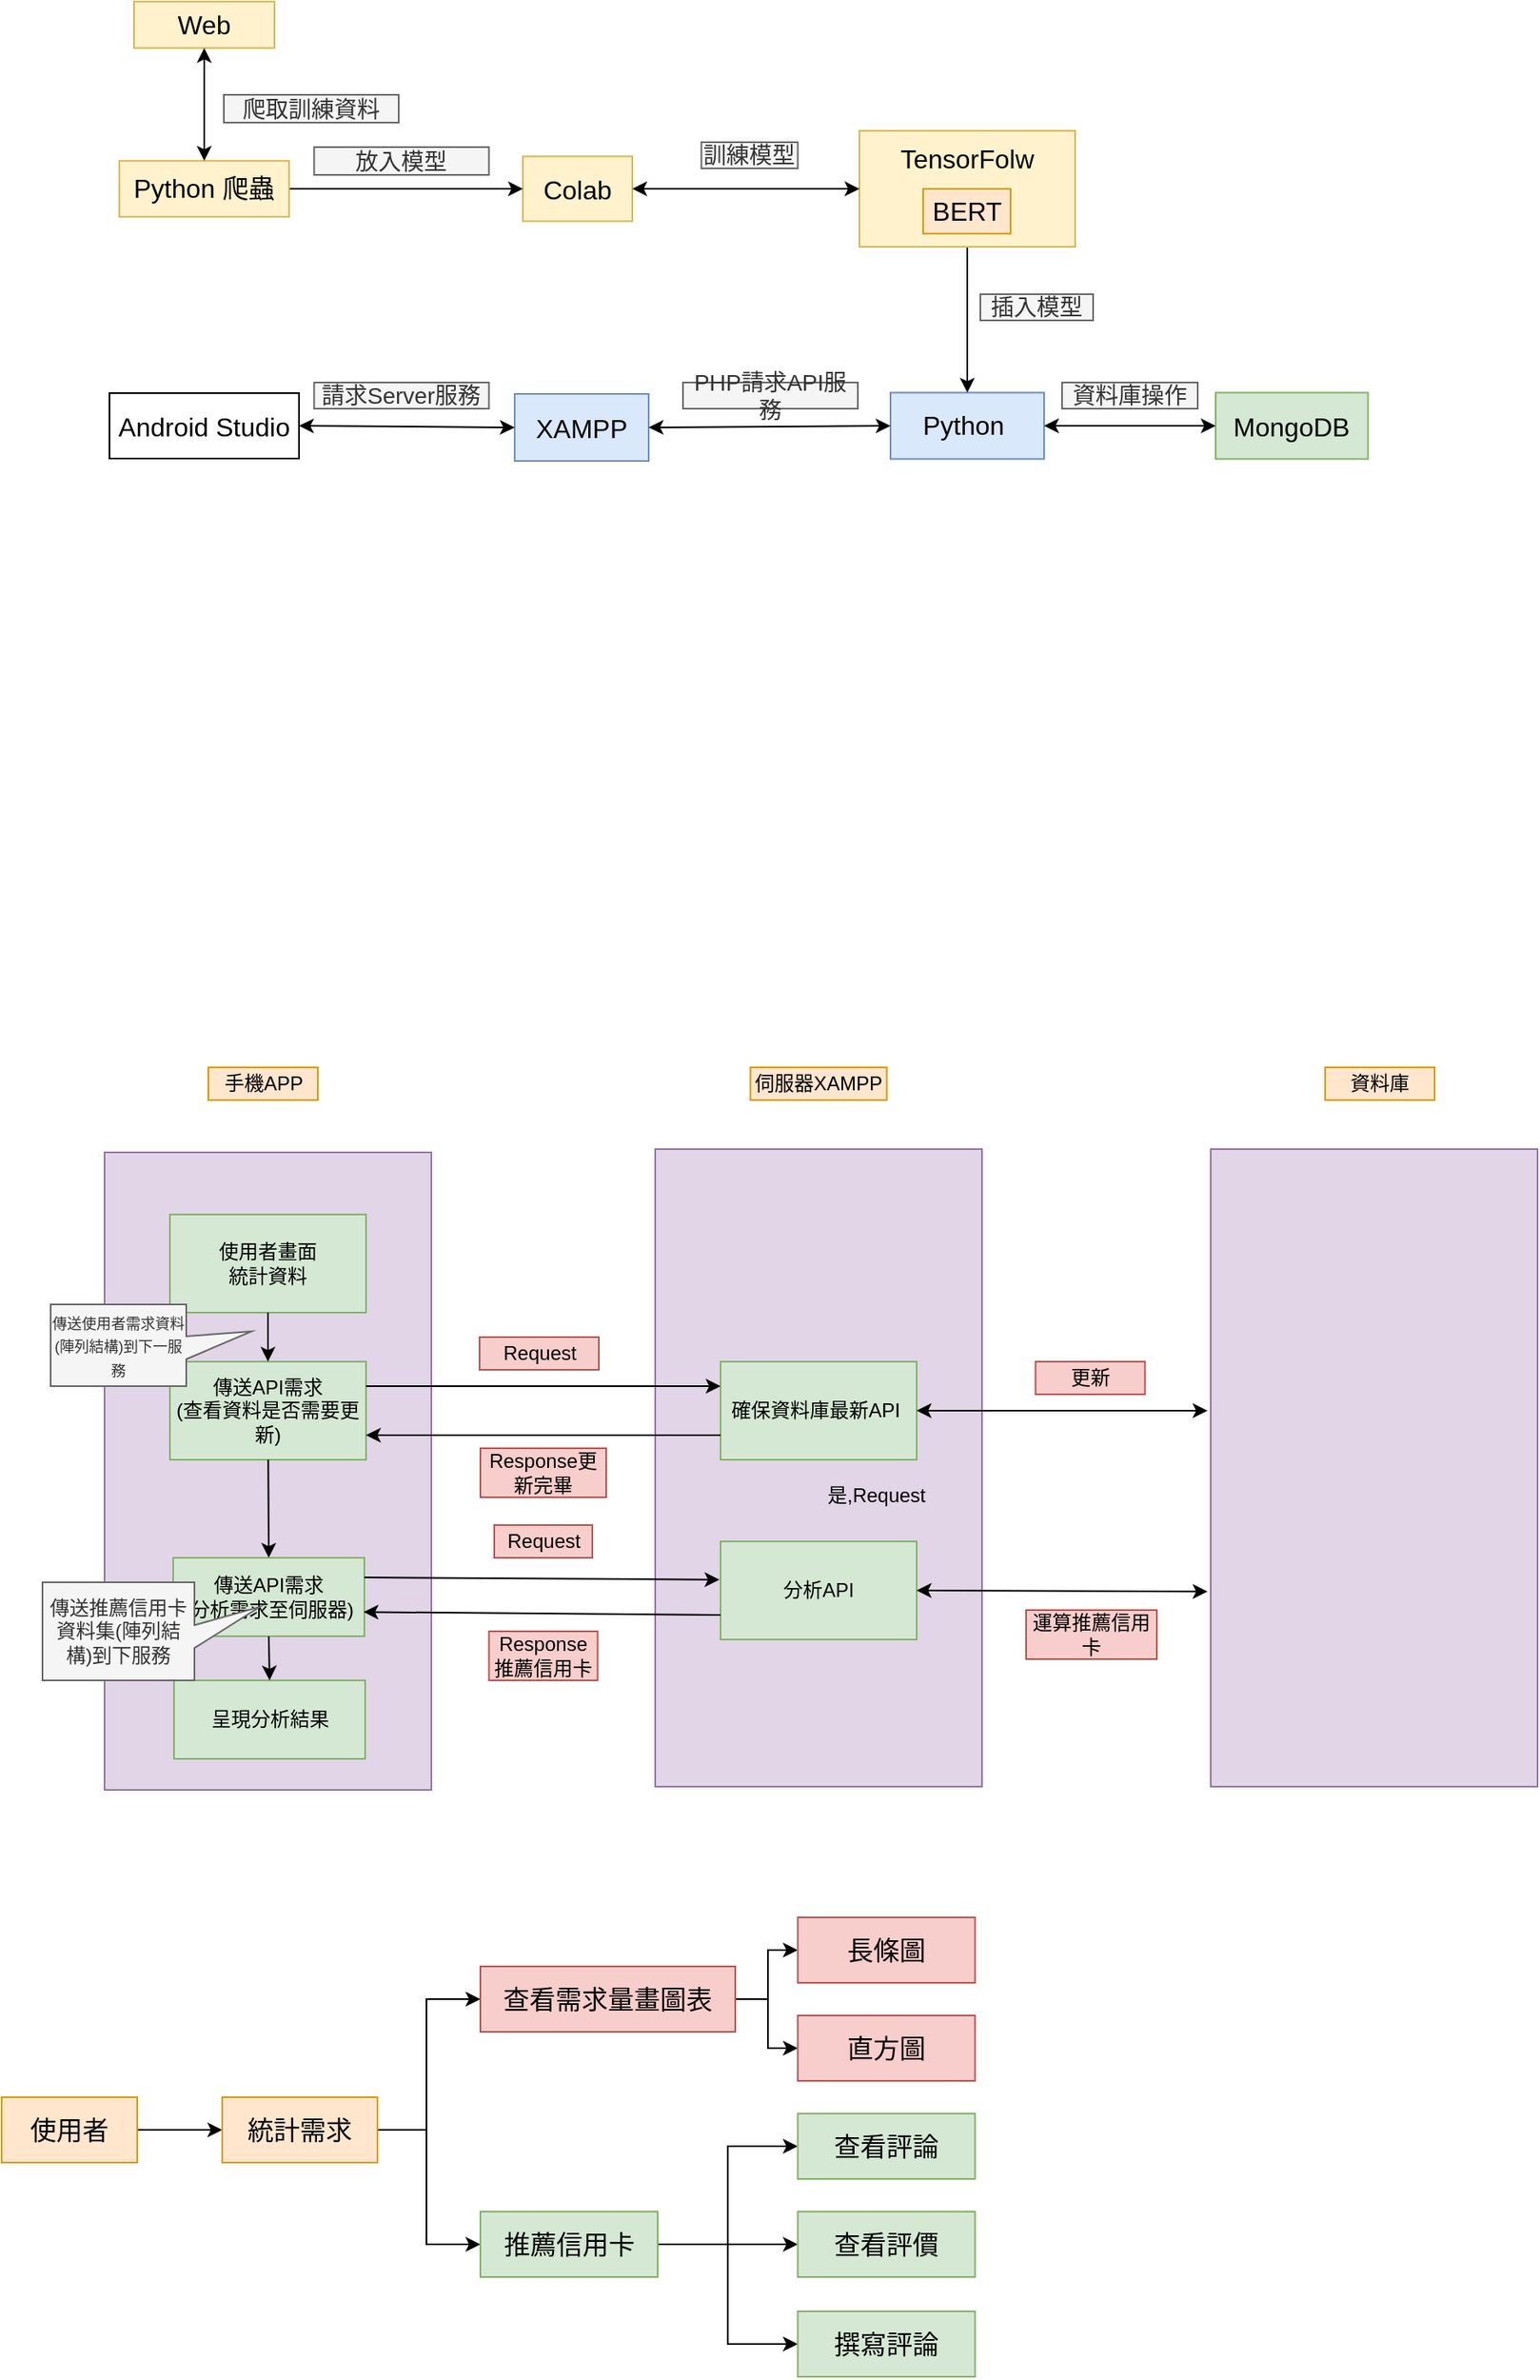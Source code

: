 <mxfile version="13.8.8" type="github">
  <diagram id="WoF5ZmT5TutVCkL6loxM" name="Page-1">
    <mxGraphModel dx="1649" dy="1345" grid="0" gridSize="10" guides="1" tooltips="1" connect="1" arrows="1" fold="1" page="0" pageScale="1" pageWidth="827" pageHeight="1169" math="0" shadow="0">
      <root>
        <mxCell id="0" />
        <mxCell id="1" parent="0" />
        <mxCell id="VNFoR2ObTazX-s3HmkAG-1" value="" style="rounded=0;whiteSpace=wrap;html=1;fillColor=#e1d5e7;strokeColor=#9673a6;" parent="1" vertex="1">
          <mxGeometry x="-677" y="112" width="200" height="390" as="geometry" />
        </mxCell>
        <mxCell id="VNFoR2ObTazX-s3HmkAG-2" value="使用者畫面&lt;br&gt;統計資料" style="rounded=0;whiteSpace=wrap;html=1;fillColor=#d5e8d4;strokeColor=#82b366;" parent="1" vertex="1">
          <mxGeometry x="-637" y="150" width="120" height="60" as="geometry" />
        </mxCell>
        <mxCell id="VNFoR2ObTazX-s3HmkAG-3" value="傳送API需求&lt;br&gt;(查看資料是否需要更新)" style="rounded=0;whiteSpace=wrap;html=1;fillColor=#d5e8d4;strokeColor=#82b366;" parent="1" vertex="1">
          <mxGeometry x="-637" y="240" width="120" height="60" as="geometry" />
        </mxCell>
        <mxCell id="VNFoR2ObTazX-s3HmkAG-11" value="傳送API需求&lt;br&gt;(分析需求至伺服器)" style="rounded=0;whiteSpace=wrap;html=1;fillColor=#d5e8d4;strokeColor=#82b366;" parent="1" vertex="1">
          <mxGeometry x="-635" y="360" width="117" height="48" as="geometry" />
        </mxCell>
        <mxCell id="VNFoR2ObTazX-s3HmkAG-14" value="" style="endArrow=classic;html=1;entryX=0.5;entryY=0;entryDx=0;entryDy=0;" parent="1" source="VNFoR2ObTazX-s3HmkAG-3" target="VNFoR2ObTazX-s3HmkAG-11" edge="1">
          <mxGeometry width="50" height="50" relative="1" as="geometry">
            <mxPoint x="-590" y="395" as="sourcePoint" />
            <mxPoint x="-437" y="410" as="targetPoint" />
          </mxGeometry>
        </mxCell>
        <mxCell id="VNFoR2ObTazX-s3HmkAG-15" value="" style="endArrow=classic;html=1;exitX=0.5;exitY=1;exitDx=0;exitDy=0;entryX=0.5;entryY=0;entryDx=0;entryDy=0;" parent="1" source="VNFoR2ObTazX-s3HmkAG-2" target="VNFoR2ObTazX-s3HmkAG-3" edge="1">
          <mxGeometry width="50" height="50" relative="1" as="geometry">
            <mxPoint x="-507" y="370" as="sourcePoint" />
            <mxPoint x="-457" y="320" as="targetPoint" />
          </mxGeometry>
        </mxCell>
        <mxCell id="FRtovLbCStBQHOzKUFMC-1" value="手機APP" style="text;html=1;strokeColor=#d79b00;fillColor=#ffe6cc;align=center;verticalAlign=middle;whiteSpace=wrap;rounded=0;" parent="1" vertex="1">
          <mxGeometry x="-613.5" y="60" width="67" height="20" as="geometry" />
        </mxCell>
        <mxCell id="FRtovLbCStBQHOzKUFMC-2" value="" style="rounded=0;whiteSpace=wrap;html=1;fillColor=#e1d5e7;strokeColor=#9673a6;" parent="1" vertex="1">
          <mxGeometry x="-340" y="110" width="200" height="390" as="geometry" />
        </mxCell>
        <mxCell id="FRtovLbCStBQHOzKUFMC-5" value="伺服器XAMPP" style="text;html=1;strokeColor=#d79b00;fillColor=#ffe6cc;align=center;verticalAlign=middle;whiteSpace=wrap;rounded=0;" parent="1" vertex="1">
          <mxGeometry x="-281.75" y="60" width="83.5" height="20" as="geometry" />
        </mxCell>
        <mxCell id="FRtovLbCStBQHOzKUFMC-6" value="確保資料庫最新API&amp;nbsp;" style="rounded=0;whiteSpace=wrap;html=1;fillColor=#d5e8d4;strokeColor=#82b366;" parent="1" vertex="1">
          <mxGeometry x="-300" y="240" width="120" height="60" as="geometry" />
        </mxCell>
        <mxCell id="FRtovLbCStBQHOzKUFMC-7" value="" style="endArrow=classic;html=1;exitX=1;exitY=0.25;exitDx=0;exitDy=0;entryX=0;entryY=0.25;entryDx=0;entryDy=0;" parent="1" source="VNFoR2ObTazX-s3HmkAG-3" target="FRtovLbCStBQHOzKUFMC-6" edge="1">
          <mxGeometry width="50" height="50" relative="1" as="geometry">
            <mxPoint x="-400" y="300" as="sourcePoint" />
            <mxPoint x="-350" y="250" as="targetPoint" />
          </mxGeometry>
        </mxCell>
        <mxCell id="FRtovLbCStBQHOzKUFMC-9" value="Request" style="text;html=1;strokeColor=#b85450;fillColor=#f8cecc;align=center;verticalAlign=middle;whiteSpace=wrap;rounded=0;" parent="1" vertex="1">
          <mxGeometry x="-447.5" y="225" width="73" height="20" as="geometry" />
        </mxCell>
        <mxCell id="FRtovLbCStBQHOzKUFMC-11" value="" style="rounded=0;whiteSpace=wrap;html=1;fillColor=#e1d5e7;strokeColor=#9673a6;" parent="1" vertex="1">
          <mxGeometry y="110" width="200" height="390" as="geometry" />
        </mxCell>
        <mxCell id="FRtovLbCStBQHOzKUFMC-12" value="資料庫" style="text;html=1;strokeColor=#d79b00;fillColor=#ffe6cc;align=center;verticalAlign=middle;whiteSpace=wrap;rounded=0;" parent="1" vertex="1">
          <mxGeometry x="70" y="60" width="67" height="20" as="geometry" />
        </mxCell>
        <mxCell id="FRtovLbCStBQHOzKUFMC-15" value="更新" style="text;html=1;strokeColor=#b85450;fillColor=#f8cecc;align=center;verticalAlign=middle;whiteSpace=wrap;rounded=0;" parent="1" vertex="1">
          <mxGeometry x="-107.25" y="240" width="67" height="20" as="geometry" />
        </mxCell>
        <mxCell id="FRtovLbCStBQHOzKUFMC-16" value="" style="endArrow=classic;html=1;exitX=0;exitY=0.75;exitDx=0;exitDy=0;entryX=1;entryY=0.75;entryDx=0;entryDy=0;" parent="1" source="FRtovLbCStBQHOzKUFMC-6" target="VNFoR2ObTazX-s3HmkAG-3" edge="1">
          <mxGeometry width="50" height="50" relative="1" as="geometry">
            <mxPoint x="-310" y="400" as="sourcePoint" />
            <mxPoint x="-260" y="350" as="targetPoint" />
          </mxGeometry>
        </mxCell>
        <mxCell id="FRtovLbCStBQHOzKUFMC-18" value="Response更新完畢" style="text;html=1;strokeColor=#b85450;fillColor=#f8cecc;align=center;verticalAlign=middle;whiteSpace=wrap;rounded=0;" parent="1" vertex="1">
          <mxGeometry x="-447" y="293" width="77" height="30" as="geometry" />
        </mxCell>
        <mxCell id="FRtovLbCStBQHOzKUFMC-21" value="是,Request" style="text;html=1;strokeColor=none;fillColor=none;align=center;verticalAlign=middle;whiteSpace=wrap;rounded=0;" parent="1" vertex="1">
          <mxGeometry x="-238" y="312" width="67" height="20" as="geometry" />
        </mxCell>
        <mxCell id="W2er6BLF-ta4w28NbpeV-1" value="分析API" style="rounded=0;whiteSpace=wrap;html=1;fillColor=#d5e8d4;strokeColor=#82b366;" parent="1" vertex="1">
          <mxGeometry x="-300" y="350" width="120" height="60" as="geometry" />
        </mxCell>
        <mxCell id="W2er6BLF-ta4w28NbpeV-3" value="呈現分析結果" style="rounded=0;whiteSpace=wrap;html=1;fillColor=#d5e8d4;strokeColor=#82b366;" parent="1" vertex="1">
          <mxGeometry x="-634.5" y="435" width="117" height="48" as="geometry" />
        </mxCell>
        <mxCell id="FRzy9sZfNlli9XELEmmy-1" value="" style="endArrow=classic;html=1;exitX=1;exitY=0.25;exitDx=0;exitDy=0;entryX=-0.006;entryY=0.39;entryDx=0;entryDy=0;entryPerimeter=0;" parent="1" source="VNFoR2ObTazX-s3HmkAG-11" target="W2er6BLF-ta4w28NbpeV-1" edge="1">
          <mxGeometry width="50" height="50" relative="1" as="geometry">
            <mxPoint x="-260" y="320" as="sourcePoint" />
            <mxPoint x="-210" y="270" as="targetPoint" />
          </mxGeometry>
        </mxCell>
        <mxCell id="FRzy9sZfNlli9XELEmmy-4" value="" style="endArrow=classic;html=1;exitX=0;exitY=0.75;exitDx=0;exitDy=0;entryX=0.996;entryY=0.691;entryDx=0;entryDy=0;entryPerimeter=0;" parent="1" source="W2er6BLF-ta4w28NbpeV-1" target="VNFoR2ObTazX-s3HmkAG-11" edge="1">
          <mxGeometry width="50" height="50" relative="1" as="geometry">
            <mxPoint x="-260" y="320" as="sourcePoint" />
            <mxPoint x="-500" y="396" as="targetPoint" />
          </mxGeometry>
        </mxCell>
        <mxCell id="FRzy9sZfNlli9XELEmmy-7" value="" style="endArrow=classic;startArrow=classic;html=1;exitX=1;exitY=0.5;exitDx=0;exitDy=0;entryX=-0.01;entryY=0.694;entryDx=0;entryDy=0;entryPerimeter=0;" parent="1" source="W2er6BLF-ta4w28NbpeV-1" target="FRtovLbCStBQHOzKUFMC-11" edge="1">
          <mxGeometry width="50" height="50" relative="1" as="geometry">
            <mxPoint x="-240" y="380" as="sourcePoint" />
            <mxPoint x="-190" y="330" as="targetPoint" />
          </mxGeometry>
        </mxCell>
        <mxCell id="FRzy9sZfNlli9XELEmmy-8" value="運算推薦信用卡" style="text;html=1;strokeColor=#b85450;fillColor=#f8cecc;align=center;verticalAlign=middle;whiteSpace=wrap;rounded=0;" parent="1" vertex="1">
          <mxGeometry x="-113" y="392" width="80" height="30" as="geometry" />
        </mxCell>
        <mxCell id="FRzy9sZfNlli9XELEmmy-9" value="Request" style="text;html=1;strokeColor=#b85450;fillColor=#f8cecc;align=center;verticalAlign=middle;whiteSpace=wrap;rounded=0;" parent="1" vertex="1">
          <mxGeometry x="-438.5" y="340" width="60" height="20" as="geometry" />
        </mxCell>
        <mxCell id="FRzy9sZfNlli9XELEmmy-10" value="Response推薦信用卡" style="text;html=1;strokeColor=#b85450;fillColor=#f8cecc;align=center;verticalAlign=middle;whiteSpace=wrap;rounded=0;" parent="1" vertex="1">
          <mxGeometry x="-441.75" y="405" width="66.5" height="30" as="geometry" />
        </mxCell>
        <mxCell id="FRzy9sZfNlli9XELEmmy-11" value="" style="endArrow=classic;html=1;entryX=0.5;entryY=0;entryDx=0;entryDy=0;exitX=0.5;exitY=1;exitDx=0;exitDy=0;" parent="1" source="VNFoR2ObTazX-s3HmkAG-11" target="W2er6BLF-ta4w28NbpeV-3" edge="1">
          <mxGeometry width="50" height="50" relative="1" as="geometry">
            <mxPoint x="-240" y="380" as="sourcePoint" />
            <mxPoint x="-190" y="330" as="targetPoint" />
          </mxGeometry>
        </mxCell>
        <mxCell id="JFq6KsMxWo-ai3jtECya-2" value="&lt;font style=&quot;font-size: 9px&quot;&gt;傳送使用者需求資料(陣列結構)到下一服務&lt;br&gt;&lt;/font&gt;" style="shape=callout;whiteSpace=wrap;html=1;perimeter=calloutPerimeter;position2=0.67;size=40;position=0.33;base=14;direction=north;fillColor=#f5f5f5;strokeColor=#666666;fontColor=#333333;" parent="1" vertex="1">
          <mxGeometry x="-710" y="205" width="123" height="50" as="geometry" />
        </mxCell>
        <mxCell id="JFq6KsMxWo-ai3jtECya-4" value="傳送推薦信用卡資料集(陣列結構)到下服務" style="shape=callout;whiteSpace=wrap;html=1;perimeter=calloutPerimeter;position2=0.75;size=40;position=0.33;base=14;direction=north;fillColor=#f5f5f5;strokeColor=#666666;fontColor=#333333;" parent="1" vertex="1">
          <mxGeometry x="-715" y="375" width="133" height="60" as="geometry" />
        </mxCell>
        <mxCell id="lGjISzWLSkrpWHws6opk-56" value="" style="endArrow=classic;startArrow=classic;html=1;exitX=1;exitY=0.5;exitDx=0;exitDy=0;" parent="1" source="FRtovLbCStBQHOzKUFMC-6" edge="1">
          <mxGeometry width="50" height="50" relative="1" as="geometry">
            <mxPoint x="-180" y="380" as="sourcePoint" />
            <mxPoint x="-2" y="270" as="targetPoint" />
            <Array as="points">
              <mxPoint x="-90" y="270" />
            </Array>
          </mxGeometry>
        </mxCell>
        <mxCell id="4eBQt7F7EaI4HP-3aSG7-11" style="edgeStyle=orthogonalEdgeStyle;rounded=0;orthogonalLoop=1;jettySize=auto;html=1;exitX=1;exitY=0.5;exitDx=0;exitDy=0;entryX=0;entryY=0.5;entryDx=0;entryDy=0;" edge="1" parent="1" source="4eBQt7F7EaI4HP-3aSG7-1" target="4eBQt7F7EaI4HP-3aSG7-2">
          <mxGeometry relative="1" as="geometry" />
        </mxCell>
        <mxCell id="4eBQt7F7EaI4HP-3aSG7-1" value="&lt;font style=&quot;font-size: 16px&quot;&gt;使用者&lt;/font&gt;" style="rounded=0;whiteSpace=wrap;html=1;fillColor=#ffe6cc;strokeColor=#d79b00;" vertex="1" parent="1">
          <mxGeometry x="-740" y="690" width="83" height="40" as="geometry" />
        </mxCell>
        <mxCell id="4eBQt7F7EaI4HP-3aSG7-12" style="edgeStyle=orthogonalEdgeStyle;rounded=0;orthogonalLoop=1;jettySize=auto;html=1;exitX=1;exitY=0.5;exitDx=0;exitDy=0;entryX=0;entryY=0.5;entryDx=0;entryDy=0;" edge="1" parent="1" source="4eBQt7F7EaI4HP-3aSG7-2" target="4eBQt7F7EaI4HP-3aSG7-4">
          <mxGeometry relative="1" as="geometry">
            <mxPoint x="-480" y="803" as="targetPoint" />
            <Array as="points">
              <mxPoint x="-480" y="710" />
              <mxPoint x="-480" y="780" />
            </Array>
          </mxGeometry>
        </mxCell>
        <mxCell id="4eBQt7F7EaI4HP-3aSG7-14" style="edgeStyle=orthogonalEdgeStyle;rounded=0;orthogonalLoop=1;jettySize=auto;html=1;exitX=1;exitY=0.5;exitDx=0;exitDy=0;entryX=0;entryY=0.5;entryDx=0;entryDy=0;" edge="1" parent="1" source="4eBQt7F7EaI4HP-3aSG7-2" target="4eBQt7F7EaI4HP-3aSG7-3">
          <mxGeometry relative="1" as="geometry">
            <Array as="points">
              <mxPoint x="-480" y="710" />
              <mxPoint x="-480" y="630" />
            </Array>
          </mxGeometry>
        </mxCell>
        <mxCell id="4eBQt7F7EaI4HP-3aSG7-2" value="&lt;span style=&quot;font-size: 16px&quot;&gt;統計需求&lt;/span&gt;" style="rounded=0;whiteSpace=wrap;html=1;fillColor=#ffe6cc;strokeColor=#d79b00;" vertex="1" parent="1">
          <mxGeometry x="-605" y="690" width="95" height="40" as="geometry" />
        </mxCell>
        <mxCell id="4eBQt7F7EaI4HP-3aSG7-15" style="edgeStyle=orthogonalEdgeStyle;rounded=0;orthogonalLoop=1;jettySize=auto;html=1;exitX=1;exitY=0.5;exitDx=0;exitDy=0;entryX=0;entryY=0.5;entryDx=0;entryDy=0;" edge="1" parent="1" source="4eBQt7F7EaI4HP-3aSG7-3" target="4eBQt7F7EaI4HP-3aSG7-6">
          <mxGeometry relative="1" as="geometry" />
        </mxCell>
        <mxCell id="4eBQt7F7EaI4HP-3aSG7-16" style="edgeStyle=orthogonalEdgeStyle;rounded=0;orthogonalLoop=1;jettySize=auto;html=1;exitX=1;exitY=0.5;exitDx=0;exitDy=0;entryX=0;entryY=0.5;entryDx=0;entryDy=0;" edge="1" parent="1" source="4eBQt7F7EaI4HP-3aSG7-3" target="4eBQt7F7EaI4HP-3aSG7-7">
          <mxGeometry relative="1" as="geometry" />
        </mxCell>
        <mxCell id="4eBQt7F7EaI4HP-3aSG7-3" value="&lt;span style=&quot;font-size: 16px&quot;&gt;查看需求量畫圖表&lt;/span&gt;" style="rounded=0;whiteSpace=wrap;html=1;fillColor=#f8cecc;strokeColor=#b85450;" vertex="1" parent="1">
          <mxGeometry x="-447" y="610" width="156" height="40" as="geometry" />
        </mxCell>
        <mxCell id="4eBQt7F7EaI4HP-3aSG7-17" style="edgeStyle=orthogonalEdgeStyle;rounded=0;orthogonalLoop=1;jettySize=auto;html=1;exitX=1;exitY=0.5;exitDx=0;exitDy=0;entryX=0;entryY=0.5;entryDx=0;entryDy=0;" edge="1" parent="1" source="4eBQt7F7EaI4HP-3aSG7-4" target="4eBQt7F7EaI4HP-3aSG7-8">
          <mxGeometry relative="1" as="geometry" />
        </mxCell>
        <mxCell id="4eBQt7F7EaI4HP-3aSG7-18" style="edgeStyle=orthogonalEdgeStyle;rounded=0;orthogonalLoop=1;jettySize=auto;html=1;exitX=1;exitY=0.5;exitDx=0;exitDy=0;entryX=0;entryY=0.5;entryDx=0;entryDy=0;" edge="1" parent="1" source="4eBQt7F7EaI4HP-3aSG7-4" target="4eBQt7F7EaI4HP-3aSG7-9">
          <mxGeometry relative="1" as="geometry" />
        </mxCell>
        <mxCell id="4eBQt7F7EaI4HP-3aSG7-19" style="edgeStyle=orthogonalEdgeStyle;rounded=0;orthogonalLoop=1;jettySize=auto;html=1;exitX=1;exitY=0.5;exitDx=0;exitDy=0;entryX=0;entryY=0.5;entryDx=0;entryDy=0;" edge="1" parent="1" source="4eBQt7F7EaI4HP-3aSG7-4" target="4eBQt7F7EaI4HP-3aSG7-10">
          <mxGeometry relative="1" as="geometry" />
        </mxCell>
        <mxCell id="4eBQt7F7EaI4HP-3aSG7-4" value="&lt;span style=&quot;font-size: 16px&quot;&gt;推薦信用卡&lt;/span&gt;" style="rounded=0;whiteSpace=wrap;html=1;fillColor=#d5e8d4;strokeColor=#82b366;" vertex="1" parent="1">
          <mxGeometry x="-447" y="760" width="108.5" height="40" as="geometry" />
        </mxCell>
        <mxCell id="4eBQt7F7EaI4HP-3aSG7-6" value="&lt;span style=&quot;font-size: 16px&quot;&gt;長條圖&lt;/span&gt;" style="rounded=0;whiteSpace=wrap;html=1;fillColor=#f8cecc;strokeColor=#b85450;" vertex="1" parent="1">
          <mxGeometry x="-252.75" y="580" width="108.5" height="40" as="geometry" />
        </mxCell>
        <mxCell id="4eBQt7F7EaI4HP-3aSG7-7" value="&lt;span style=&quot;font-size: 16px&quot;&gt;直方圖&lt;/span&gt;" style="rounded=0;whiteSpace=wrap;html=1;fillColor=#f8cecc;strokeColor=#b85450;" vertex="1" parent="1">
          <mxGeometry x="-252.75" y="640" width="108.5" height="40" as="geometry" />
        </mxCell>
        <mxCell id="4eBQt7F7EaI4HP-3aSG7-8" value="&lt;span style=&quot;font-size: 16px&quot;&gt;查看評論&lt;/span&gt;" style="rounded=0;whiteSpace=wrap;html=1;fillColor=#d5e8d4;strokeColor=#82b366;" vertex="1" parent="1">
          <mxGeometry x="-252.75" y="700" width="108.5" height="40" as="geometry" />
        </mxCell>
        <mxCell id="4eBQt7F7EaI4HP-3aSG7-9" value="&lt;span style=&quot;font-size: 16px&quot;&gt;查看評價&lt;/span&gt;" style="rounded=0;whiteSpace=wrap;html=1;fillColor=#d5e8d4;strokeColor=#82b366;" vertex="1" parent="1">
          <mxGeometry x="-252.75" y="760" width="108.5" height="40" as="geometry" />
        </mxCell>
        <mxCell id="4eBQt7F7EaI4HP-3aSG7-10" value="&lt;span style=&quot;font-size: 16px&quot;&gt;撰寫評論&lt;/span&gt;" style="rounded=0;whiteSpace=wrap;html=1;fillColor=#d5e8d4;strokeColor=#82b366;" vertex="1" parent="1">
          <mxGeometry x="-252.75" y="821" width="108.5" height="40" as="geometry" />
        </mxCell>
        <mxCell id="4eBQt7F7EaI4HP-3aSG7-20" value="&lt;font style=&quot;font-size: 16px&quot;&gt;Android Studio&lt;/font&gt;" style="rounded=0;whiteSpace=wrap;html=1;" vertex="1" parent="1">
          <mxGeometry x="-674" y="-352.5" width="116" height="40" as="geometry" />
        </mxCell>
        <mxCell id="4eBQt7F7EaI4HP-3aSG7-21" value="&lt;font style=&quot;font-size: 16px&quot;&gt;XAMPP&lt;/font&gt;" style="rounded=0;whiteSpace=wrap;html=1;fillColor=#dae8fc;strokeColor=#6c8ebf;" vertex="1" parent="1">
          <mxGeometry x="-426" y="-352" width="82" height="41" as="geometry" />
        </mxCell>
        <mxCell id="4eBQt7F7EaI4HP-3aSG7-22" value="&lt;font style=&quot;font-size: 16px&quot;&gt;Python&amp;nbsp;&lt;/font&gt;" style="rounded=0;whiteSpace=wrap;html=1;fillColor=#dae8fc;strokeColor=#6c8ebf;" vertex="1" parent="1">
          <mxGeometry x="-196" y="-352.8" width="94" height="40.59" as="geometry" />
        </mxCell>
        <mxCell id="4eBQt7F7EaI4HP-3aSG7-23" value="&lt;font style=&quot;font-size: 16px&quot;&gt;MongoDB&lt;/font&gt;" style="rounded=0;whiteSpace=wrap;html=1;fillColor=#d5e8d4;strokeColor=#82b366;" vertex="1" parent="1">
          <mxGeometry x="3" y="-352.79" width="93.25" height="40.59" as="geometry" />
        </mxCell>
        <mxCell id="4eBQt7F7EaI4HP-3aSG7-24" value="&lt;font style=&quot;font-size: 16px&quot;&gt;Colab&lt;/font&gt;" style="rounded=0;whiteSpace=wrap;html=1;fillColor=#fff2cc;strokeColor=#d6b656;" vertex="1" parent="1">
          <mxGeometry x="-421" y="-497.32" width="67" height="39.64" as="geometry" />
        </mxCell>
        <mxCell id="4eBQt7F7EaI4HP-3aSG7-33" style="edgeStyle=orthogonalEdgeStyle;rounded=0;orthogonalLoop=1;jettySize=auto;html=1;exitX=0.5;exitY=1;exitDx=0;exitDy=0;" edge="1" parent="1" source="4eBQt7F7EaI4HP-3aSG7-25" target="4eBQt7F7EaI4HP-3aSG7-22">
          <mxGeometry relative="1" as="geometry" />
        </mxCell>
        <mxCell id="4eBQt7F7EaI4HP-3aSG7-25" value="" style="rounded=0;whiteSpace=wrap;html=1;fillColor=#fff2cc;strokeColor=#d6b656;" vertex="1" parent="1">
          <mxGeometry x="-215" y="-513" width="132" height="71" as="geometry" />
        </mxCell>
        <mxCell id="4eBQt7F7EaI4HP-3aSG7-26" value="&lt;font style=&quot;font-size: 16px&quot;&gt;BERT&lt;/font&gt;" style="rounded=0;whiteSpace=wrap;html=1;fillColor=#ffe6cc;strokeColor=#d79b00;" vertex="1" parent="1">
          <mxGeometry x="-176" y="-477.44" width="53.5" height="27.38" as="geometry" />
        </mxCell>
        <mxCell id="4eBQt7F7EaI4HP-3aSG7-29" value="&lt;font style=&quot;font-size: 16px&quot;&gt;TensorFolw&lt;/font&gt;" style="text;html=1;align=center;verticalAlign=middle;whiteSpace=wrap;rounded=0;fillColor=#FFF2CC;strokeColor=#FFF2CC;" vertex="1" parent="1">
          <mxGeometry x="-191" y="-506" width="84" height="20" as="geometry" />
        </mxCell>
        <mxCell id="4eBQt7F7EaI4HP-3aSG7-35" value="" style="endArrow=classic;startArrow=classic;html=1;entryX=0;entryY=0.5;entryDx=0;entryDy=0;exitX=1;exitY=0.5;exitDx=0;exitDy=0;" edge="1" parent="1" source="4eBQt7F7EaI4HP-3aSG7-22" target="4eBQt7F7EaI4HP-3aSG7-23">
          <mxGeometry width="50" height="50" relative="1" as="geometry">
            <mxPoint x="-298" y="-283" as="sourcePoint" />
            <mxPoint x="-248" y="-333" as="targetPoint" />
          </mxGeometry>
        </mxCell>
        <mxCell id="4eBQt7F7EaI4HP-3aSG7-36" value="" style="endArrow=classic;startArrow=classic;html=1;entryX=0;entryY=0.5;entryDx=0;entryDy=0;exitX=1;exitY=0.5;exitDx=0;exitDy=0;" edge="1" parent="1" source="4eBQt7F7EaI4HP-3aSG7-24" target="4eBQt7F7EaI4HP-3aSG7-25">
          <mxGeometry width="50" height="50" relative="1" as="geometry">
            <mxPoint x="-298" y="-283" as="sourcePoint" />
            <mxPoint x="-248" y="-333" as="targetPoint" />
          </mxGeometry>
        </mxCell>
        <mxCell id="4eBQt7F7EaI4HP-3aSG7-37" value="" style="endArrow=classic;startArrow=classic;html=1;entryX=0;entryY=0.5;entryDx=0;entryDy=0;exitX=1;exitY=0.5;exitDx=0;exitDy=0;" edge="1" parent="1" source="4eBQt7F7EaI4HP-3aSG7-21" target="4eBQt7F7EaI4HP-3aSG7-22">
          <mxGeometry width="50" height="50" relative="1" as="geometry">
            <mxPoint x="-298" y="-283" as="sourcePoint" />
            <mxPoint x="-248" y="-333" as="targetPoint" />
          </mxGeometry>
        </mxCell>
        <mxCell id="4eBQt7F7EaI4HP-3aSG7-38" value="" style="endArrow=classic;startArrow=classic;html=1;exitX=1;exitY=0.5;exitDx=0;exitDy=0;entryX=0;entryY=0.5;entryDx=0;entryDy=0;" edge="1" parent="1" source="4eBQt7F7EaI4HP-3aSG7-20" target="4eBQt7F7EaI4HP-3aSG7-21">
          <mxGeometry width="50" height="50" relative="1" as="geometry">
            <mxPoint x="-298" y="-283" as="sourcePoint" />
            <mxPoint x="-459" y="-274" as="targetPoint" />
          </mxGeometry>
        </mxCell>
        <mxCell id="4eBQt7F7EaI4HP-3aSG7-39" value="&lt;font style=&quot;font-size: 14px&quot;&gt;訓練模型&lt;/font&gt;" style="text;html=1;strokeColor=#666666;fillColor=#f5f5f5;align=center;verticalAlign=middle;whiteSpace=wrap;rounded=0;fontColor=#333333;" vertex="1" parent="1">
          <mxGeometry x="-311.75" y="-506" width="59" height="16" as="geometry" />
        </mxCell>
        <mxCell id="4eBQt7F7EaI4HP-3aSG7-40" value="&lt;font style=&quot;font-size: 14px&quot;&gt;PHP請求API服務&lt;/font&gt;" style="text;html=1;strokeColor=#666666;fillColor=#f5f5f5;align=center;verticalAlign=middle;whiteSpace=wrap;rounded=0;fontColor=#333333;" vertex="1" parent="1">
          <mxGeometry x="-323" y="-359" width="107" height="16" as="geometry" />
        </mxCell>
        <mxCell id="4eBQt7F7EaI4HP-3aSG7-42" value="&lt;font style=&quot;font-size: 14px&quot;&gt;插入模型&lt;/font&gt;" style="text;html=1;strokeColor=#666666;fillColor=#f5f5f5;align=center;verticalAlign=middle;whiteSpace=wrap;rounded=0;fontColor=#333333;" vertex="1" parent="1">
          <mxGeometry x="-141" y="-413" width="69" height="16" as="geometry" />
        </mxCell>
        <mxCell id="4eBQt7F7EaI4HP-3aSG7-43" value="&lt;font style=&quot;font-size: 14px&quot;&gt;資料庫操作&lt;/font&gt;" style="text;html=1;strokeColor=#666666;fillColor=#f5f5f5;align=center;verticalAlign=middle;whiteSpace=wrap;rounded=0;fontColor=#333333;" vertex="1" parent="1">
          <mxGeometry x="-91" y="-359" width="83" height="16" as="geometry" />
        </mxCell>
        <mxCell id="4eBQt7F7EaI4HP-3aSG7-44" value="&lt;font style=&quot;font-size: 14px&quot;&gt;爬取訓練資料&lt;/font&gt;" style="text;html=1;align=center;verticalAlign=middle;whiteSpace=wrap;rounded=0;fillColor=#f5f5f5;strokeColor=#666666;fontColor=#333333;" vertex="1" parent="1">
          <mxGeometry x="-604" y="-535" width="107" height="17" as="geometry" />
        </mxCell>
        <mxCell id="4eBQt7F7EaI4HP-3aSG7-49" style="edgeStyle=orthogonalEdgeStyle;rounded=0;orthogonalLoop=1;jettySize=auto;html=1;exitX=1;exitY=0.5;exitDx=0;exitDy=0;entryX=0;entryY=0.5;entryDx=0;entryDy=0;" edge="1" parent="1" source="4eBQt7F7EaI4HP-3aSG7-46" target="4eBQt7F7EaI4HP-3aSG7-24">
          <mxGeometry relative="1" as="geometry" />
        </mxCell>
        <mxCell id="4eBQt7F7EaI4HP-3aSG7-46" value="&lt;font style=&quot;font-size: 16px&quot;&gt;Python 爬蟲&lt;/font&gt;" style="rounded=0;whiteSpace=wrap;html=1;fillColor=#fff2cc;strokeColor=#d6b656;" vertex="1" parent="1">
          <mxGeometry x="-667.93" y="-494.66" width="103.85" height="34.32" as="geometry" />
        </mxCell>
        <mxCell id="4eBQt7F7EaI4HP-3aSG7-47" value="&lt;font style=&quot;font-size: 16px&quot;&gt;Web&lt;/font&gt;" style="rounded=0;whiteSpace=wrap;html=1;fillColor=#fff2cc;strokeColor=#d6b656;" vertex="1" parent="1">
          <mxGeometry x="-659" y="-592.05" width="86" height="28.42" as="geometry" />
        </mxCell>
        <mxCell id="4eBQt7F7EaI4HP-3aSG7-48" value="" style="endArrow=classic;startArrow=classic;html=1;entryX=0.5;entryY=1;entryDx=0;entryDy=0;exitX=0.5;exitY=0;exitDx=0;exitDy=0;" edge="1" parent="1" source="4eBQt7F7EaI4HP-3aSG7-46" target="4eBQt7F7EaI4HP-3aSG7-47">
          <mxGeometry width="50" height="50" relative="1" as="geometry">
            <mxPoint x="-431" y="-435" as="sourcePoint" />
            <mxPoint x="-381" y="-485" as="targetPoint" />
          </mxGeometry>
        </mxCell>
        <mxCell id="4eBQt7F7EaI4HP-3aSG7-50" value="&lt;font style=&quot;font-size: 14px&quot;&gt;放入模型&lt;/font&gt;" style="text;html=1;align=center;verticalAlign=middle;whiteSpace=wrap;rounded=0;fillColor=#f5f5f5;strokeColor=#666666;fontColor=#333333;" vertex="1" parent="1">
          <mxGeometry x="-548.75" y="-503" width="107" height="17" as="geometry" />
        </mxCell>
        <mxCell id="4eBQt7F7EaI4HP-3aSG7-51" value="&lt;font style=&quot;font-size: 14px&quot;&gt;請求Server服務&lt;/font&gt;" style="text;html=1;strokeColor=#666666;fillColor=#f5f5f5;align=center;verticalAlign=middle;whiteSpace=wrap;rounded=0;fontColor=#333333;" vertex="1" parent="1">
          <mxGeometry x="-548.75" y="-359" width="107" height="16" as="geometry" />
        </mxCell>
      </root>
    </mxGraphModel>
  </diagram>
</mxfile>
